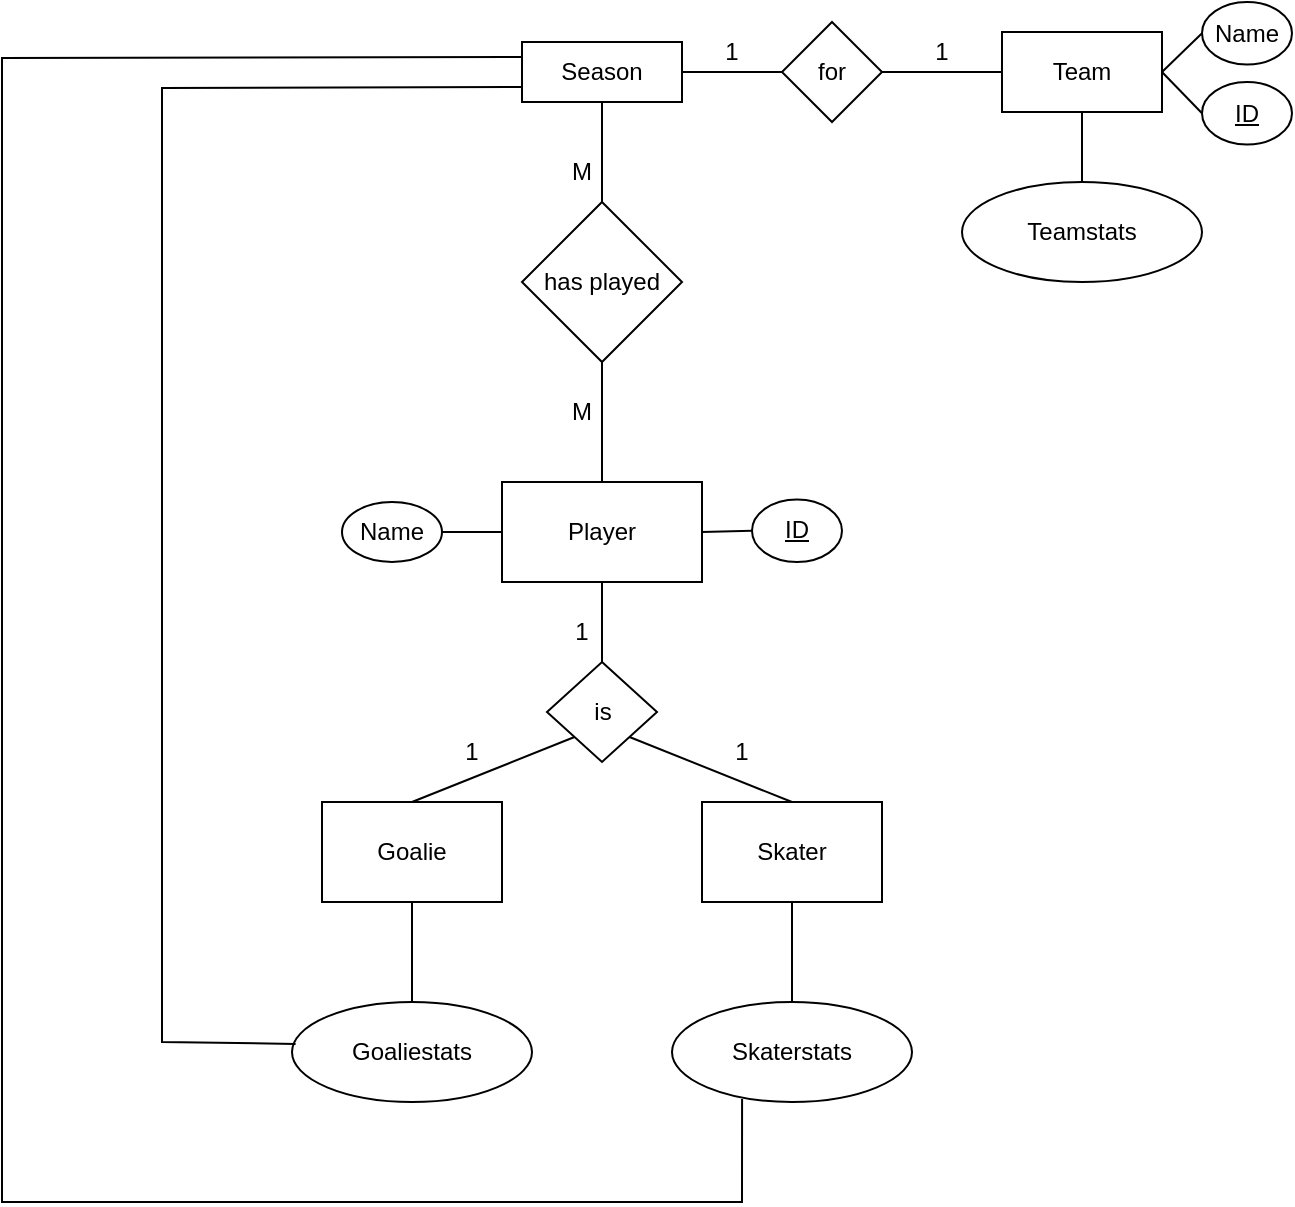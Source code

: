<mxfile version="20.8.23" type="github">
  <diagram id="C5RBs43oDa-KdzZeNtuy" name="Page-1">
    <mxGraphModel dx="1185" dy="642" grid="1" gridSize="10" guides="1" tooltips="1" connect="1" arrows="1" fold="1" page="1" pageScale="1" pageWidth="827" pageHeight="1169" math="0" shadow="0">
      <root>
        <mxCell id="WIyWlLk6GJQsqaUBKTNV-0" />
        <mxCell id="WIyWlLk6GJQsqaUBKTNV-1" parent="WIyWlLk6GJQsqaUBKTNV-0" />
        <mxCell id="1LRkpFXJiyS809dYIxMQ-0" value="Player" style="rounded=0;whiteSpace=wrap;html=1;" vertex="1" parent="WIyWlLk6GJQsqaUBKTNV-1">
          <mxGeometry x="280" y="260" width="100" height="50" as="geometry" />
        </mxCell>
        <mxCell id="1LRkpFXJiyS809dYIxMQ-1" value="has played" style="rhombus;whiteSpace=wrap;html=1;" vertex="1" parent="WIyWlLk6GJQsqaUBKTNV-1">
          <mxGeometry x="290" y="120" width="80" height="80" as="geometry" />
        </mxCell>
        <mxCell id="1LRkpFXJiyS809dYIxMQ-2" value="Season" style="rounded=0;whiteSpace=wrap;html=1;" vertex="1" parent="WIyWlLk6GJQsqaUBKTNV-1">
          <mxGeometry x="290" y="40" width="80" height="30" as="geometry" />
        </mxCell>
        <mxCell id="1LRkpFXJiyS809dYIxMQ-3" value="for" style="rhombus;whiteSpace=wrap;html=1;" vertex="1" parent="WIyWlLk6GJQsqaUBKTNV-1">
          <mxGeometry x="420" y="30" width="50" height="50" as="geometry" />
        </mxCell>
        <mxCell id="1LRkpFXJiyS809dYIxMQ-4" value="Team" style="rounded=0;whiteSpace=wrap;html=1;" vertex="1" parent="WIyWlLk6GJQsqaUBKTNV-1">
          <mxGeometry x="530" y="35" width="80" height="40" as="geometry" />
        </mxCell>
        <mxCell id="1LRkpFXJiyS809dYIxMQ-5" value="is" style="rhombus;whiteSpace=wrap;html=1;" vertex="1" parent="WIyWlLk6GJQsqaUBKTNV-1">
          <mxGeometry x="302.5" y="350" width="55" height="50" as="geometry" />
        </mxCell>
        <mxCell id="1LRkpFXJiyS809dYIxMQ-6" value="Goalie" style="rounded=0;whiteSpace=wrap;html=1;" vertex="1" parent="WIyWlLk6GJQsqaUBKTNV-1">
          <mxGeometry x="190" y="420" width="90" height="50" as="geometry" />
        </mxCell>
        <mxCell id="1LRkpFXJiyS809dYIxMQ-8" value="Skater" style="rounded=0;whiteSpace=wrap;html=1;" vertex="1" parent="WIyWlLk6GJQsqaUBKTNV-1">
          <mxGeometry x="380" y="420" width="90" height="50" as="geometry" />
        </mxCell>
        <mxCell id="1LRkpFXJiyS809dYIxMQ-14" value="Goaliestats" style="ellipse;whiteSpace=wrap;html=1;" vertex="1" parent="WIyWlLk6GJQsqaUBKTNV-1">
          <mxGeometry x="175" y="520" width="120" height="50" as="geometry" />
        </mxCell>
        <mxCell id="1LRkpFXJiyS809dYIxMQ-15" value="Skaterstats" style="ellipse;whiteSpace=wrap;html=1;" vertex="1" parent="WIyWlLk6GJQsqaUBKTNV-1">
          <mxGeometry x="365" y="520" width="120" height="50" as="geometry" />
        </mxCell>
        <mxCell id="1LRkpFXJiyS809dYIxMQ-16" value="Teamstats" style="ellipse;whiteSpace=wrap;html=1;" vertex="1" parent="WIyWlLk6GJQsqaUBKTNV-1">
          <mxGeometry x="510" y="110" width="120" height="50" as="geometry" />
        </mxCell>
        <mxCell id="1LRkpFXJiyS809dYIxMQ-17" value="" style="endArrow=none;html=1;rounded=0;entryX=0.5;entryY=1;entryDx=0;entryDy=0;exitX=0.5;exitY=0;exitDx=0;exitDy=0;" edge="1" parent="WIyWlLk6GJQsqaUBKTNV-1" source="1LRkpFXJiyS809dYIxMQ-0" target="1LRkpFXJiyS809dYIxMQ-1">
          <mxGeometry width="50" height="50" relative="1" as="geometry">
            <mxPoint x="390" y="400" as="sourcePoint" />
            <mxPoint x="440" y="350" as="targetPoint" />
          </mxGeometry>
        </mxCell>
        <mxCell id="1LRkpFXJiyS809dYIxMQ-18" value="" style="endArrow=none;html=1;rounded=0;entryX=0.5;entryY=1;entryDx=0;entryDy=0;exitX=0.5;exitY=0;exitDx=0;exitDy=0;" edge="1" parent="WIyWlLk6GJQsqaUBKTNV-1" source="1LRkpFXJiyS809dYIxMQ-1" target="1LRkpFXJiyS809dYIxMQ-2">
          <mxGeometry width="50" height="50" relative="1" as="geometry">
            <mxPoint x="330" y="110" as="sourcePoint" />
            <mxPoint x="440" y="350" as="targetPoint" />
          </mxGeometry>
        </mxCell>
        <mxCell id="1LRkpFXJiyS809dYIxMQ-19" value="" style="endArrow=none;html=1;rounded=0;entryX=0;entryY=0.5;entryDx=0;entryDy=0;exitX=1;exitY=0.5;exitDx=0;exitDy=0;" edge="1" parent="WIyWlLk6GJQsqaUBKTNV-1" source="1LRkpFXJiyS809dYIxMQ-2" target="1LRkpFXJiyS809dYIxMQ-3">
          <mxGeometry width="50" height="50" relative="1" as="geometry">
            <mxPoint x="390" y="90" as="sourcePoint" />
            <mxPoint x="440" y="40" as="targetPoint" />
          </mxGeometry>
        </mxCell>
        <mxCell id="1LRkpFXJiyS809dYIxMQ-20" value="" style="endArrow=none;html=1;rounded=0;exitX=1;exitY=0.5;exitDx=0;exitDy=0;entryX=0;entryY=0.5;entryDx=0;entryDy=0;" edge="1" parent="WIyWlLk6GJQsqaUBKTNV-1" source="1LRkpFXJiyS809dYIxMQ-3" target="1LRkpFXJiyS809dYIxMQ-4">
          <mxGeometry width="50" height="50" relative="1" as="geometry">
            <mxPoint x="480" y="100" as="sourcePoint" />
            <mxPoint x="530" y="50" as="targetPoint" />
          </mxGeometry>
        </mxCell>
        <mxCell id="1LRkpFXJiyS809dYIxMQ-21" value="" style="endArrow=none;html=1;rounded=0;entryX=0.5;entryY=1;entryDx=0;entryDy=0;" edge="1" parent="WIyWlLk6GJQsqaUBKTNV-1" source="1LRkpFXJiyS809dYIxMQ-16" target="1LRkpFXJiyS809dYIxMQ-4">
          <mxGeometry width="50" height="50" relative="1" as="geometry">
            <mxPoint x="390" y="400" as="sourcePoint" />
            <mxPoint x="440" y="350" as="targetPoint" />
          </mxGeometry>
        </mxCell>
        <mxCell id="1LRkpFXJiyS809dYIxMQ-22" value="" style="endArrow=none;html=1;rounded=0;entryX=0.5;entryY=1;entryDx=0;entryDy=0;" edge="1" parent="WIyWlLk6GJQsqaUBKTNV-1" source="1LRkpFXJiyS809dYIxMQ-5" target="1LRkpFXJiyS809dYIxMQ-0">
          <mxGeometry width="50" height="50" relative="1" as="geometry">
            <mxPoint x="390" y="400" as="sourcePoint" />
            <mxPoint x="440" y="350" as="targetPoint" />
          </mxGeometry>
        </mxCell>
        <mxCell id="1LRkpFXJiyS809dYIxMQ-23" value="" style="endArrow=none;html=1;rounded=0;entryX=1;entryY=1;entryDx=0;entryDy=0;exitX=0.5;exitY=0;exitDx=0;exitDy=0;" edge="1" parent="WIyWlLk6GJQsqaUBKTNV-1" source="1LRkpFXJiyS809dYIxMQ-8" target="1LRkpFXJiyS809dYIxMQ-5">
          <mxGeometry width="50" height="50" relative="1" as="geometry">
            <mxPoint x="390" y="400" as="sourcePoint" />
            <mxPoint x="440" y="350" as="targetPoint" />
          </mxGeometry>
        </mxCell>
        <mxCell id="1LRkpFXJiyS809dYIxMQ-24" value="" style="endArrow=none;html=1;rounded=0;entryX=0;entryY=1;entryDx=0;entryDy=0;exitX=0.5;exitY=0;exitDx=0;exitDy=0;" edge="1" parent="WIyWlLk6GJQsqaUBKTNV-1" source="1LRkpFXJiyS809dYIxMQ-6" target="1LRkpFXJiyS809dYIxMQ-5">
          <mxGeometry width="50" height="50" relative="1" as="geometry">
            <mxPoint x="390" y="400" as="sourcePoint" />
            <mxPoint x="440" y="350" as="targetPoint" />
          </mxGeometry>
        </mxCell>
        <mxCell id="1LRkpFXJiyS809dYIxMQ-25" value="" style="endArrow=none;html=1;rounded=0;entryX=0.5;entryY=0;entryDx=0;entryDy=0;exitX=0.5;exitY=1;exitDx=0;exitDy=0;" edge="1" parent="WIyWlLk6GJQsqaUBKTNV-1" source="1LRkpFXJiyS809dYIxMQ-8" target="1LRkpFXJiyS809dYIxMQ-15">
          <mxGeometry width="50" height="50" relative="1" as="geometry">
            <mxPoint x="390" y="400" as="sourcePoint" />
            <mxPoint x="440" y="350" as="targetPoint" />
          </mxGeometry>
        </mxCell>
        <mxCell id="1LRkpFXJiyS809dYIxMQ-26" value="" style="endArrow=none;html=1;rounded=0;entryX=0.5;entryY=1;entryDx=0;entryDy=0;exitX=0.5;exitY=0;exitDx=0;exitDy=0;" edge="1" parent="WIyWlLk6GJQsqaUBKTNV-1" source="1LRkpFXJiyS809dYIxMQ-14" target="1LRkpFXJiyS809dYIxMQ-6">
          <mxGeometry width="50" height="50" relative="1" as="geometry">
            <mxPoint x="220" y="540" as="sourcePoint" />
            <mxPoint x="270" y="490" as="targetPoint" />
          </mxGeometry>
        </mxCell>
        <mxCell id="1LRkpFXJiyS809dYIxMQ-27" value="M" style="text;html=1;strokeColor=none;fillColor=none;align=center;verticalAlign=middle;whiteSpace=wrap;rounded=0;" vertex="1" parent="WIyWlLk6GJQsqaUBKTNV-1">
          <mxGeometry x="290" y="210" width="60" height="30" as="geometry" />
        </mxCell>
        <mxCell id="1LRkpFXJiyS809dYIxMQ-28" value="M" style="text;html=1;strokeColor=none;fillColor=none;align=center;verticalAlign=middle;whiteSpace=wrap;rounded=0;" vertex="1" parent="WIyWlLk6GJQsqaUBKTNV-1">
          <mxGeometry x="290" y="90" width="60" height="30" as="geometry" />
        </mxCell>
        <mxCell id="1LRkpFXJiyS809dYIxMQ-29" value="1" style="text;html=1;strokeColor=none;fillColor=none;align=center;verticalAlign=middle;whiteSpace=wrap;rounded=0;" vertex="1" parent="WIyWlLk6GJQsqaUBKTNV-1">
          <mxGeometry x="290" y="320" width="60" height="30" as="geometry" />
        </mxCell>
        <mxCell id="1LRkpFXJiyS809dYIxMQ-30" value="1" style="text;html=1;strokeColor=none;fillColor=none;align=center;verticalAlign=middle;whiteSpace=wrap;rounded=0;" vertex="1" parent="WIyWlLk6GJQsqaUBKTNV-1">
          <mxGeometry x="370" y="380" width="60" height="30" as="geometry" />
        </mxCell>
        <mxCell id="1LRkpFXJiyS809dYIxMQ-31" value="1" style="text;html=1;strokeColor=none;fillColor=none;align=center;verticalAlign=middle;whiteSpace=wrap;rounded=0;" vertex="1" parent="WIyWlLk6GJQsqaUBKTNV-1">
          <mxGeometry x="235" y="380" width="60" height="30" as="geometry" />
        </mxCell>
        <mxCell id="1LRkpFXJiyS809dYIxMQ-32" value="1" style="text;html=1;strokeColor=none;fillColor=none;align=center;verticalAlign=middle;whiteSpace=wrap;rounded=0;" vertex="1" parent="WIyWlLk6GJQsqaUBKTNV-1">
          <mxGeometry x="365" y="30" width="60" height="30" as="geometry" />
        </mxCell>
        <mxCell id="1LRkpFXJiyS809dYIxMQ-33" value="1" style="text;html=1;strokeColor=none;fillColor=none;align=center;verticalAlign=middle;whiteSpace=wrap;rounded=0;" vertex="1" parent="WIyWlLk6GJQsqaUBKTNV-1">
          <mxGeometry x="470" y="30" width="60" height="30" as="geometry" />
        </mxCell>
        <mxCell id="1LRkpFXJiyS809dYIxMQ-34" value="ID" style="ellipse;whiteSpace=wrap;html=1;fontStyle=4" vertex="1" parent="WIyWlLk6GJQsqaUBKTNV-1">
          <mxGeometry x="405" y="268.75" width="45" height="31.25" as="geometry" />
        </mxCell>
        <mxCell id="1LRkpFXJiyS809dYIxMQ-35" value="" style="endArrow=none;html=1;rounded=0;entryX=0;entryY=0.5;entryDx=0;entryDy=0;exitX=1;exitY=0.5;exitDx=0;exitDy=0;" edge="1" parent="WIyWlLk6GJQsqaUBKTNV-1" source="1LRkpFXJiyS809dYIxMQ-0" target="1LRkpFXJiyS809dYIxMQ-34">
          <mxGeometry width="50" height="50" relative="1" as="geometry">
            <mxPoint x="350" y="340" as="sourcePoint" />
            <mxPoint x="400" y="290" as="targetPoint" />
          </mxGeometry>
        </mxCell>
        <mxCell id="1LRkpFXJiyS809dYIxMQ-36" value="Name" style="ellipse;whiteSpace=wrap;html=1;" vertex="1" parent="WIyWlLk6GJQsqaUBKTNV-1">
          <mxGeometry x="200" y="270" width="50" height="30" as="geometry" />
        </mxCell>
        <mxCell id="1LRkpFXJiyS809dYIxMQ-37" value="" style="endArrow=none;html=1;rounded=0;exitX=1;exitY=0.5;exitDx=0;exitDy=0;entryX=0;entryY=0.5;entryDx=0;entryDy=0;" edge="1" parent="WIyWlLk6GJQsqaUBKTNV-1" source="1LRkpFXJiyS809dYIxMQ-36" target="1LRkpFXJiyS809dYIxMQ-0">
          <mxGeometry width="50" height="50" relative="1" as="geometry">
            <mxPoint x="230" y="340" as="sourcePoint" />
            <mxPoint x="280" y="290" as="targetPoint" />
          </mxGeometry>
        </mxCell>
        <mxCell id="1LRkpFXJiyS809dYIxMQ-38" value="ID" style="ellipse;whiteSpace=wrap;html=1;fontStyle=4" vertex="1" parent="WIyWlLk6GJQsqaUBKTNV-1">
          <mxGeometry x="630" y="60" width="45" height="31.25" as="geometry" />
        </mxCell>
        <mxCell id="1LRkpFXJiyS809dYIxMQ-39" value="" style="endArrow=none;html=1;rounded=0;entryX=0;entryY=0.5;entryDx=0;entryDy=0;exitX=1;exitY=0.5;exitDx=0;exitDy=0;" edge="1" parent="WIyWlLk6GJQsqaUBKTNV-1" source="1LRkpFXJiyS809dYIxMQ-4" target="1LRkpFXJiyS809dYIxMQ-38">
          <mxGeometry width="50" height="50" relative="1" as="geometry">
            <mxPoint x="620" y="170" as="sourcePoint" />
            <mxPoint x="670" y="120" as="targetPoint" />
          </mxGeometry>
        </mxCell>
        <mxCell id="1LRkpFXJiyS809dYIxMQ-40" value="Name" style="ellipse;whiteSpace=wrap;html=1;fontStyle=0" vertex="1" parent="WIyWlLk6GJQsqaUBKTNV-1">
          <mxGeometry x="630" y="20" width="45" height="31.25" as="geometry" />
        </mxCell>
        <mxCell id="1LRkpFXJiyS809dYIxMQ-41" value="" style="endArrow=none;html=1;rounded=0;exitX=1;exitY=0.5;exitDx=0;exitDy=0;entryX=0;entryY=0.5;entryDx=0;entryDy=0;" edge="1" parent="WIyWlLk6GJQsqaUBKTNV-1" source="1LRkpFXJiyS809dYIxMQ-4" target="1LRkpFXJiyS809dYIxMQ-40">
          <mxGeometry width="50" height="50" relative="1" as="geometry">
            <mxPoint x="580" y="90" as="sourcePoint" />
            <mxPoint x="630" y="40" as="targetPoint" />
          </mxGeometry>
        </mxCell>
        <mxCell id="1LRkpFXJiyS809dYIxMQ-42" value="" style="endArrow=none;html=1;rounded=0;entryX=0;entryY=0.75;entryDx=0;entryDy=0;exitX=0.015;exitY=0.419;exitDx=0;exitDy=0;exitPerimeter=0;" edge="1" parent="WIyWlLk6GJQsqaUBKTNV-1" source="1LRkpFXJiyS809dYIxMQ-14" target="1LRkpFXJiyS809dYIxMQ-2">
          <mxGeometry width="50" height="50" relative="1" as="geometry">
            <mxPoint x="120" y="550" as="sourcePoint" />
            <mxPoint x="230" y="280" as="targetPoint" />
            <Array as="points">
              <mxPoint x="110" y="540" />
              <mxPoint x="110" y="63" />
            </Array>
          </mxGeometry>
        </mxCell>
        <mxCell id="1LRkpFXJiyS809dYIxMQ-44" value="" style="endArrow=none;html=1;rounded=0;entryX=0;entryY=0.25;entryDx=0;entryDy=0;exitX=0.292;exitY=0.97;exitDx=0;exitDy=0;exitPerimeter=0;" edge="1" parent="WIyWlLk6GJQsqaUBKTNV-1" source="1LRkpFXJiyS809dYIxMQ-15" target="1LRkpFXJiyS809dYIxMQ-2">
          <mxGeometry width="50" height="50" relative="1" as="geometry">
            <mxPoint x="410" y="620" as="sourcePoint" />
            <mxPoint x="210" y="46" as="targetPoint" />
            <Array as="points">
              <mxPoint x="400" y="620" />
              <mxPoint x="30" y="620" />
              <mxPoint x="30" y="48" />
            </Array>
          </mxGeometry>
        </mxCell>
      </root>
    </mxGraphModel>
  </diagram>
</mxfile>
